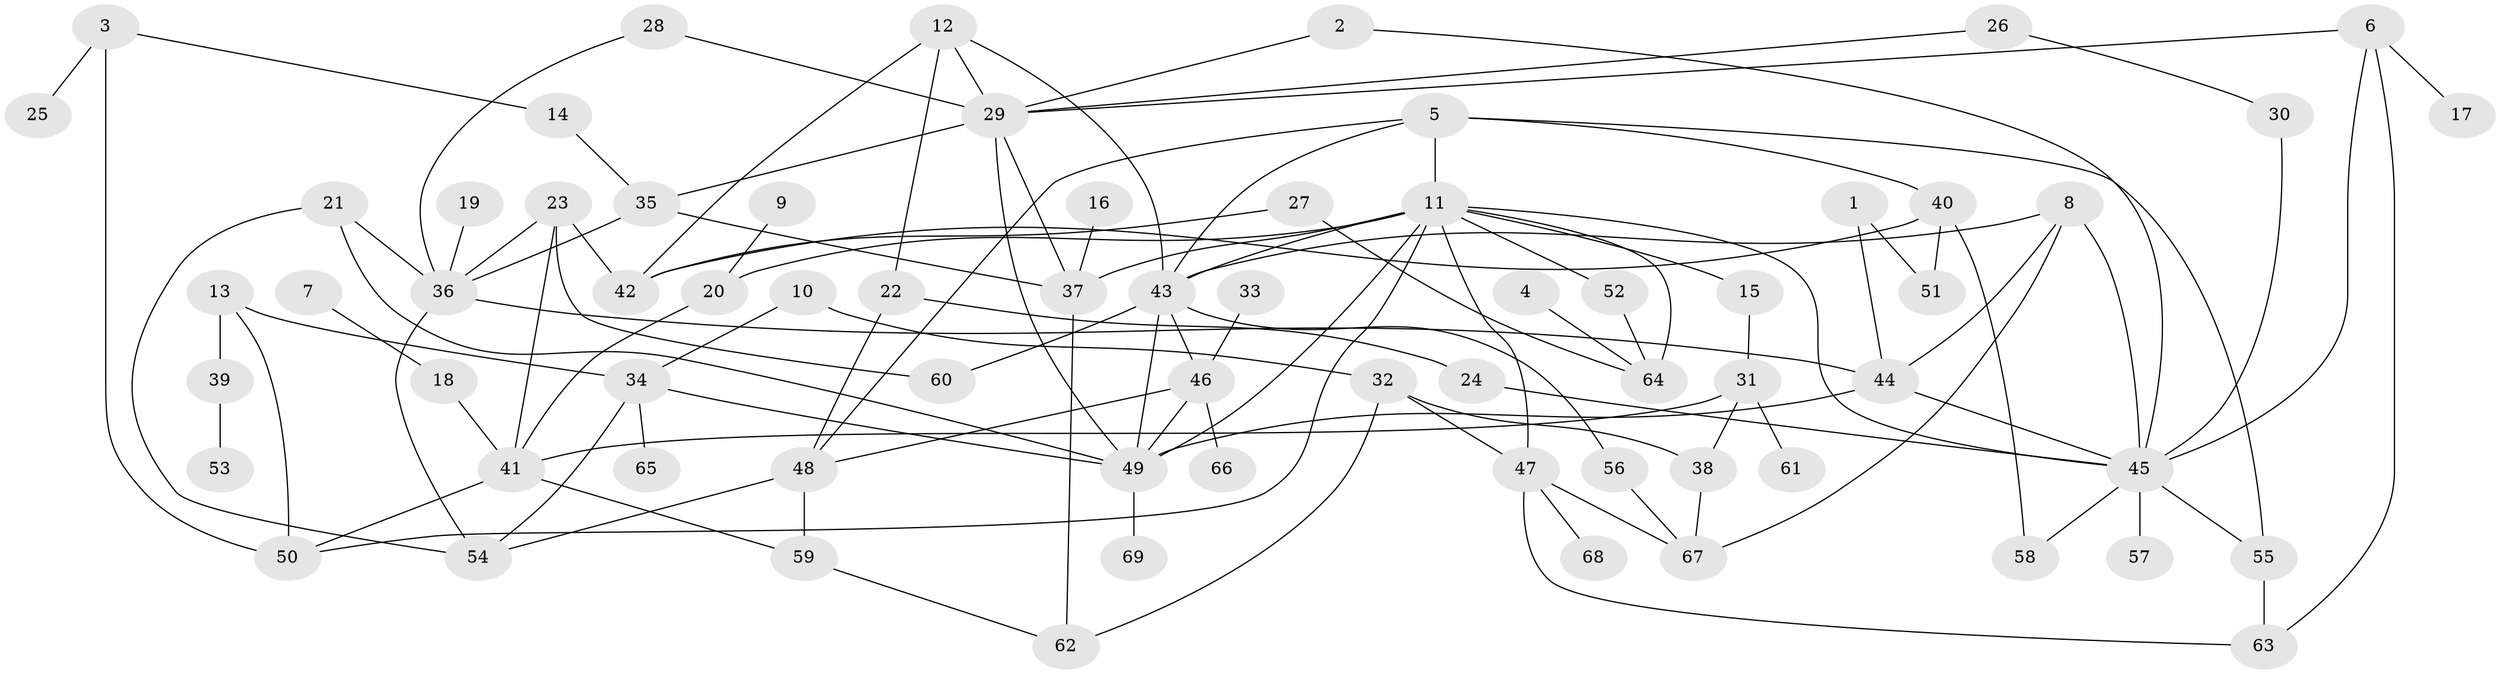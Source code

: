 // original degree distribution, {8: 0.014598540145985401, 4: 0.10948905109489052, 7: 0.014598540145985401, 3: 0.24817518248175183, 5: 0.043795620437956206, 6: 0.043795620437956206, 2: 0.24817518248175183, 1: 0.2773722627737226}
// Generated by graph-tools (version 1.1) at 2025/25/03/09/25 03:25:27]
// undirected, 69 vertices, 112 edges
graph export_dot {
graph [start="1"]
  node [color=gray90,style=filled];
  1;
  2;
  3;
  4;
  5;
  6;
  7;
  8;
  9;
  10;
  11;
  12;
  13;
  14;
  15;
  16;
  17;
  18;
  19;
  20;
  21;
  22;
  23;
  24;
  25;
  26;
  27;
  28;
  29;
  30;
  31;
  32;
  33;
  34;
  35;
  36;
  37;
  38;
  39;
  40;
  41;
  42;
  43;
  44;
  45;
  46;
  47;
  48;
  49;
  50;
  51;
  52;
  53;
  54;
  55;
  56;
  57;
  58;
  59;
  60;
  61;
  62;
  63;
  64;
  65;
  66;
  67;
  68;
  69;
  1 -- 44 [weight=1.0];
  1 -- 51 [weight=1.0];
  2 -- 29 [weight=1.0];
  2 -- 45 [weight=1.0];
  3 -- 14 [weight=1.0];
  3 -- 25 [weight=1.0];
  3 -- 50 [weight=1.0];
  4 -- 64 [weight=1.0];
  5 -- 11 [weight=1.0];
  5 -- 40 [weight=1.0];
  5 -- 43 [weight=1.0];
  5 -- 48 [weight=1.0];
  5 -- 55 [weight=1.0];
  6 -- 17 [weight=1.0];
  6 -- 29 [weight=1.0];
  6 -- 45 [weight=1.0];
  6 -- 63 [weight=1.0];
  7 -- 18 [weight=1.0];
  8 -- 43 [weight=1.0];
  8 -- 44 [weight=1.0];
  8 -- 45 [weight=1.0];
  8 -- 67 [weight=1.0];
  9 -- 20 [weight=1.0];
  10 -- 32 [weight=1.0];
  10 -- 34 [weight=1.0];
  11 -- 15 [weight=1.0];
  11 -- 20 [weight=1.0];
  11 -- 37 [weight=1.0];
  11 -- 43 [weight=1.0];
  11 -- 45 [weight=1.0];
  11 -- 47 [weight=1.0];
  11 -- 49 [weight=1.0];
  11 -- 50 [weight=1.0];
  11 -- 52 [weight=1.0];
  11 -- 64 [weight=1.0];
  12 -- 22 [weight=1.0];
  12 -- 29 [weight=1.0];
  12 -- 42 [weight=1.0];
  12 -- 43 [weight=1.0];
  13 -- 34 [weight=1.0];
  13 -- 39 [weight=1.0];
  13 -- 50 [weight=2.0];
  14 -- 35 [weight=1.0];
  15 -- 31 [weight=1.0];
  16 -- 37 [weight=1.0];
  18 -- 41 [weight=1.0];
  19 -- 36 [weight=1.0];
  20 -- 41 [weight=1.0];
  21 -- 36 [weight=1.0];
  21 -- 49 [weight=1.0];
  21 -- 54 [weight=1.0];
  22 -- 24 [weight=1.0];
  22 -- 48 [weight=1.0];
  23 -- 36 [weight=1.0];
  23 -- 41 [weight=1.0];
  23 -- 42 [weight=1.0];
  23 -- 60 [weight=1.0];
  24 -- 45 [weight=1.0];
  26 -- 29 [weight=1.0];
  26 -- 30 [weight=1.0];
  27 -- 42 [weight=1.0];
  27 -- 64 [weight=1.0];
  28 -- 29 [weight=1.0];
  28 -- 36 [weight=1.0];
  29 -- 35 [weight=1.0];
  29 -- 37 [weight=1.0];
  29 -- 49 [weight=1.0];
  30 -- 45 [weight=1.0];
  31 -- 38 [weight=1.0];
  31 -- 41 [weight=1.0];
  31 -- 61 [weight=1.0];
  32 -- 38 [weight=1.0];
  32 -- 47 [weight=1.0];
  32 -- 62 [weight=1.0];
  33 -- 46 [weight=1.0];
  34 -- 49 [weight=1.0];
  34 -- 54 [weight=1.0];
  34 -- 65 [weight=1.0];
  35 -- 36 [weight=1.0];
  35 -- 37 [weight=1.0];
  36 -- 44 [weight=1.0];
  36 -- 54 [weight=1.0];
  37 -- 62 [weight=1.0];
  38 -- 67 [weight=1.0];
  39 -- 53 [weight=1.0];
  40 -- 42 [weight=1.0];
  40 -- 51 [weight=1.0];
  40 -- 58 [weight=1.0];
  41 -- 50 [weight=1.0];
  41 -- 59 [weight=1.0];
  43 -- 46 [weight=1.0];
  43 -- 49 [weight=2.0];
  43 -- 56 [weight=1.0];
  43 -- 60 [weight=1.0];
  44 -- 45 [weight=1.0];
  44 -- 49 [weight=1.0];
  45 -- 55 [weight=1.0];
  45 -- 57 [weight=1.0];
  45 -- 58 [weight=1.0];
  46 -- 48 [weight=1.0];
  46 -- 49 [weight=1.0];
  46 -- 66 [weight=1.0];
  47 -- 63 [weight=1.0];
  47 -- 67 [weight=1.0];
  47 -- 68 [weight=1.0];
  48 -- 54 [weight=1.0];
  48 -- 59 [weight=1.0];
  49 -- 69 [weight=1.0];
  52 -- 64 [weight=1.0];
  55 -- 63 [weight=1.0];
  56 -- 67 [weight=1.0];
  59 -- 62 [weight=1.0];
}
